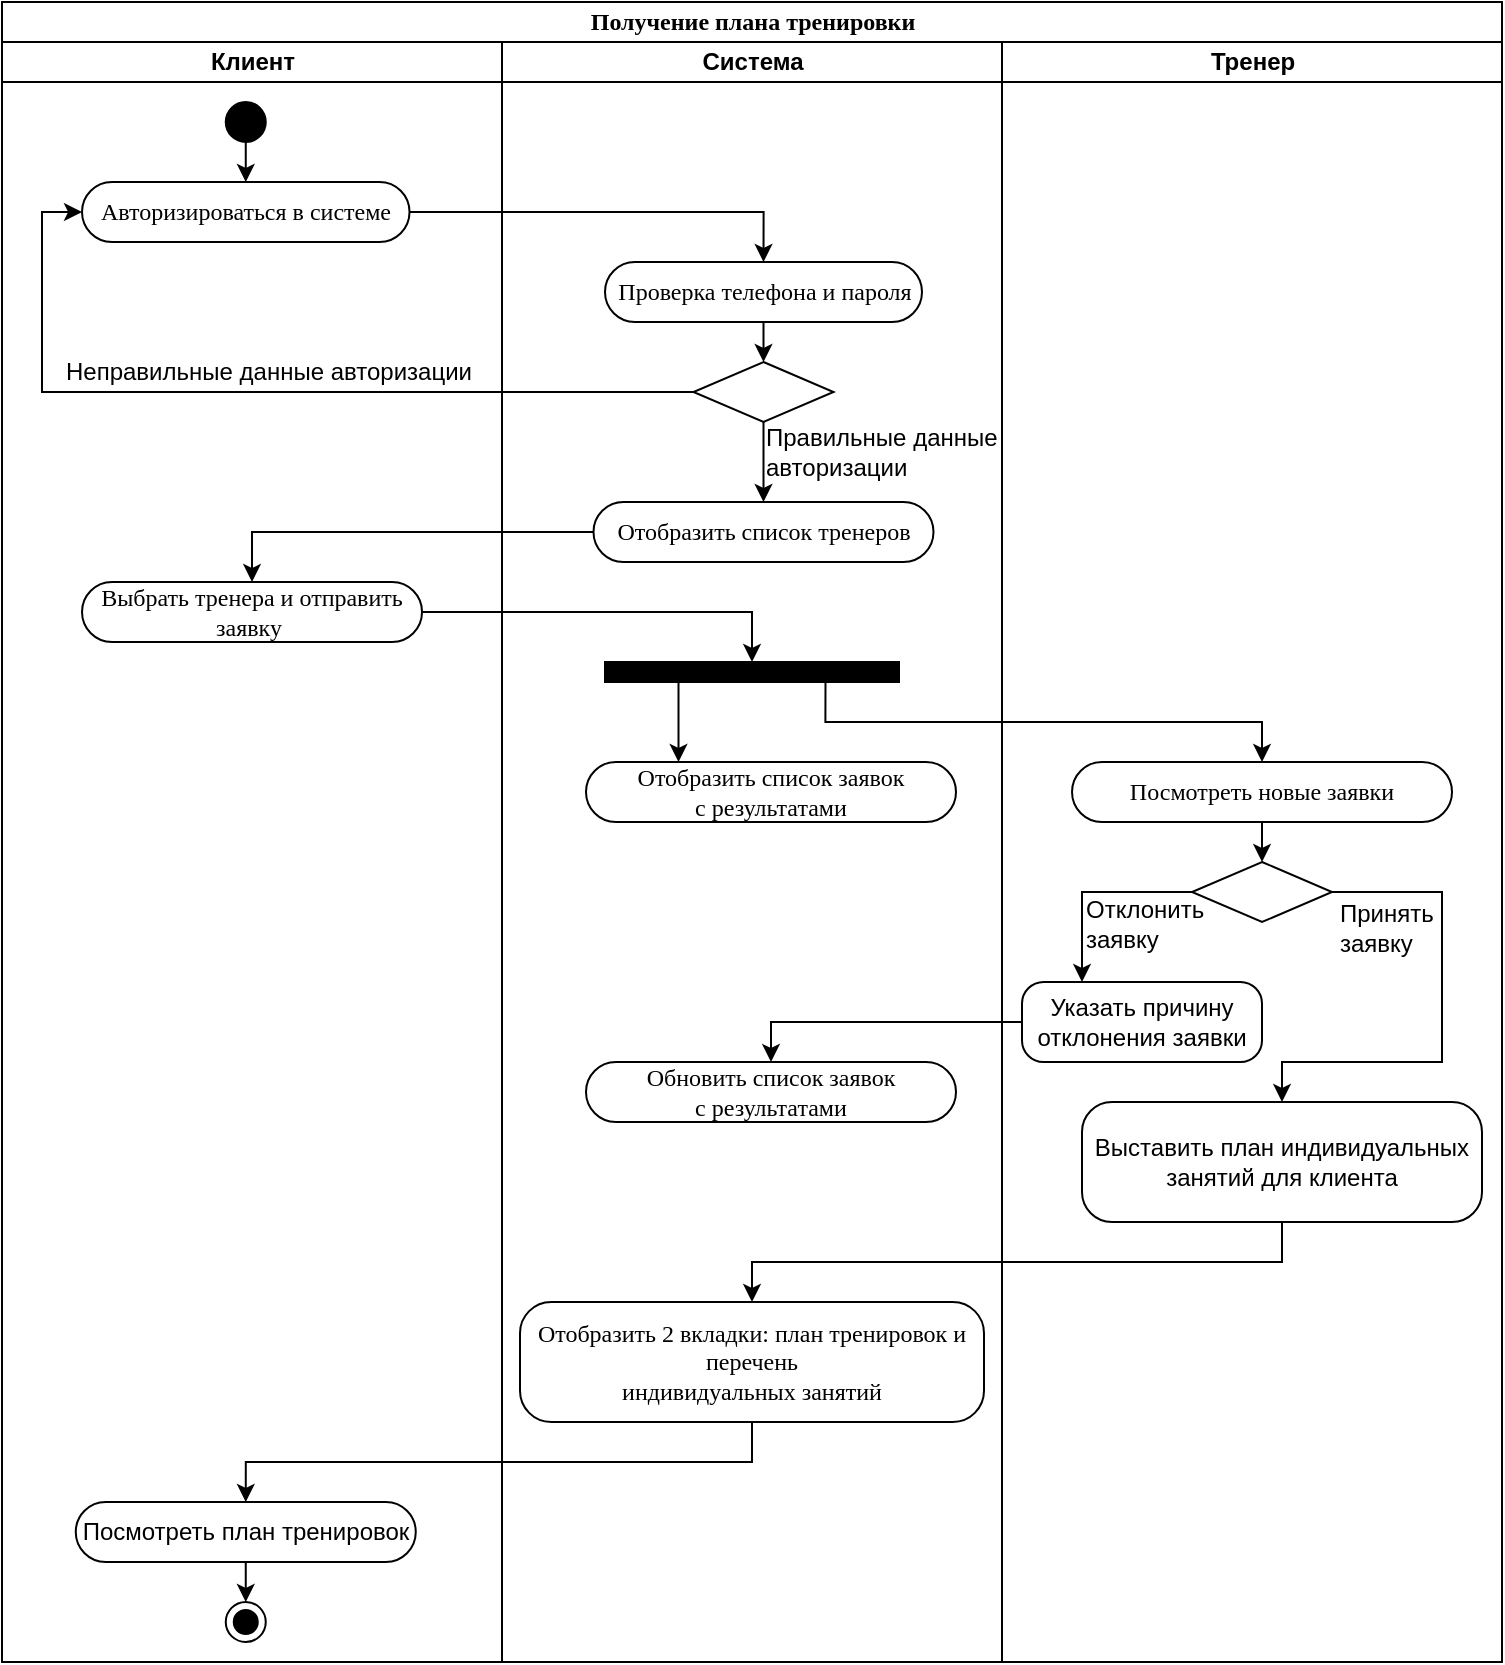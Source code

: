 <mxfile version="26.0.16">
  <diagram name="Page-1" id="0783ab3e-0a74-02c8-0abd-f7b4e66b4bec">
    <mxGraphModel dx="1793" dy="1055" grid="1" gridSize="10" guides="1" tooltips="1" connect="1" arrows="1" fold="1" page="1" pageScale="1" pageWidth="850" pageHeight="1100" background="none" math="0" shadow="0">
      <root>
        <mxCell id="0" />
        <mxCell id="1" parent="0" />
        <mxCell id="BuFhhme52-1ew22JaMJV-46" value="Получение плана тренировки" style="swimlane;html=1;childLayout=stackLayout;startSize=20;rounded=0;shadow=0;comic=0;labelBackgroundColor=none;strokeWidth=1;fontFamily=Verdana;fontSize=12;align=center;" parent="1" vertex="1">
          <mxGeometry x="30" y="30" width="750" height="830" as="geometry">
            <mxRectangle x="40" y="10" width="320" height="30" as="alternateBounds" />
          </mxGeometry>
        </mxCell>
        <mxCell id="BuFhhme52-1ew22JaMJV-47" value="Клиент" style="swimlane;html=1;startSize=20;" parent="BuFhhme52-1ew22JaMJV-46" vertex="1">
          <mxGeometry y="20" width="250" height="810" as="geometry" />
        </mxCell>
        <mxCell id="BuFhhme52-1ew22JaMJV-87" style="edgeStyle=orthogonalEdgeStyle;rounded=0;orthogonalLoop=1;jettySize=auto;html=1;exitX=0.5;exitY=1;exitDx=0;exitDy=0;entryX=0.5;entryY=0;entryDx=0;entryDy=0;" parent="BuFhhme52-1ew22JaMJV-47" source="BuFhhme52-1ew22JaMJV-50" target="BuFhhme52-1ew22JaMJV-51" edge="1">
          <mxGeometry relative="1" as="geometry" />
        </mxCell>
        <mxCell id="BuFhhme52-1ew22JaMJV-50" value="" style="ellipse;fillColor=strokeColor;html=1;" parent="BuFhhme52-1ew22JaMJV-47" vertex="1">
          <mxGeometry x="111.88" y="30" width="20" height="20" as="geometry" />
        </mxCell>
        <mxCell id="BuFhhme52-1ew22JaMJV-51" value="Авторизироваться в системе" style="rounded=1;whiteSpace=wrap;html=1;shadow=0;comic=0;labelBackgroundColor=none;strokeWidth=1;fontFamily=Verdana;fontSize=12;align=center;arcSize=50;" parent="BuFhhme52-1ew22JaMJV-47" vertex="1">
          <mxGeometry x="40.01" y="70" width="163.75" height="30" as="geometry" />
        </mxCell>
        <mxCell id="BuFhhme52-1ew22JaMJV-80" value="Неправильные данные авторизации" style="text;html=1;align=left;verticalAlign=middle;whiteSpace=wrap;rounded=0;" parent="BuFhhme52-1ew22JaMJV-47" vertex="1">
          <mxGeometry x="30" y="150" width="210" height="30" as="geometry" />
        </mxCell>
        <mxCell id="BuFhhme52-1ew22JaMJV-84" value="Выбрать тренера и отправить заявку&amp;nbsp;" style="rounded=1;whiteSpace=wrap;html=1;shadow=0;comic=0;labelBackgroundColor=none;strokeWidth=1;fontFamily=Verdana;fontSize=12;align=center;arcSize=50;" parent="BuFhhme52-1ew22JaMJV-47" vertex="1">
          <mxGeometry x="40.01" y="270" width="170" height="30" as="geometry" />
        </mxCell>
        <mxCell id="neyNL7gZb5XsgJYLjUJM-23" style="edgeStyle=orthogonalEdgeStyle;rounded=0;orthogonalLoop=1;jettySize=auto;html=1;exitX=0.5;exitY=1;exitDx=0;exitDy=0;entryX=0.5;entryY=0;entryDx=0;entryDy=0;" edge="1" parent="BuFhhme52-1ew22JaMJV-47" source="neyNL7gZb5XsgJYLjUJM-18" target="BuFhhme52-1ew22JaMJV-48">
          <mxGeometry relative="1" as="geometry" />
        </mxCell>
        <mxCell id="neyNL7gZb5XsgJYLjUJM-18" value="&lt;span style=&quot;font-family: Helvetica;&quot;&gt;Посмотреть план тренировок&lt;/span&gt;" style="rounded=1;whiteSpace=wrap;html=1;shadow=0;comic=0;labelBackgroundColor=none;strokeWidth=1;fontFamily=Verdana;fontSize=12;align=center;arcSize=50;" vertex="1" parent="BuFhhme52-1ew22JaMJV-47">
          <mxGeometry x="36.88" y="730" width="170" height="30" as="geometry" />
        </mxCell>
        <mxCell id="BuFhhme52-1ew22JaMJV-48" value="" style="ellipse;html=1;shape=endState;fillColor=strokeColor;" parent="BuFhhme52-1ew22JaMJV-47" vertex="1">
          <mxGeometry x="111.88" y="780" width="20" height="20" as="geometry" />
        </mxCell>
        <mxCell id="BuFhhme52-1ew22JaMJV-54" value="Система" style="swimlane;html=1;startSize=20;" parent="BuFhhme52-1ew22JaMJV-46" vertex="1">
          <mxGeometry x="250" y="20" width="250" height="810" as="geometry" />
        </mxCell>
        <mxCell id="BuFhhme52-1ew22JaMJV-82" style="edgeStyle=orthogonalEdgeStyle;rounded=0;orthogonalLoop=1;jettySize=auto;html=1;" parent="BuFhhme52-1ew22JaMJV-54" source="BuFhhme52-1ew22JaMJV-74" target="BuFhhme52-1ew22JaMJV-73" edge="1">
          <mxGeometry relative="1" as="geometry" />
        </mxCell>
        <mxCell id="BuFhhme52-1ew22JaMJV-74" value="" style="rhombus;whiteSpace=wrap;html=1;" parent="BuFhhme52-1ew22JaMJV-54" vertex="1">
          <mxGeometry x="95.75" y="160" width="70" height="30" as="geometry" />
        </mxCell>
        <mxCell id="BuFhhme52-1ew22JaMJV-78" style="edgeStyle=orthogonalEdgeStyle;rounded=0;orthogonalLoop=1;jettySize=auto;html=1;entryX=0.5;entryY=0;entryDx=0;entryDy=0;" parent="BuFhhme52-1ew22JaMJV-54" source="BuFhhme52-1ew22JaMJV-56" target="BuFhhme52-1ew22JaMJV-74" edge="1">
          <mxGeometry relative="1" as="geometry" />
        </mxCell>
        <mxCell id="BuFhhme52-1ew22JaMJV-56" value="Проверка телефона и пароля" style="rounded=1;whiteSpace=wrap;html=1;shadow=0;comic=0;labelBackgroundColor=none;strokeWidth=1;fontFamily=Verdana;fontSize=12;align=center;arcSize=50;" parent="BuFhhme52-1ew22JaMJV-54" vertex="1">
          <mxGeometry x="51.5" y="110" width="158.5" height="30" as="geometry" />
        </mxCell>
        <mxCell id="BuFhhme52-1ew22JaMJV-79" value="Правильные данные авторизации" style="text;html=1;align=left;verticalAlign=middle;whiteSpace=wrap;rounded=0;" parent="BuFhhme52-1ew22JaMJV-54" vertex="1">
          <mxGeometry x="130" y="190" width="120" height="30" as="geometry" />
        </mxCell>
        <mxCell id="BuFhhme52-1ew22JaMJV-73" value="Отобразить список тренеров" style="rounded=1;whiteSpace=wrap;html=1;shadow=0;comic=0;labelBackgroundColor=none;strokeWidth=1;fontFamily=Verdana;fontSize=12;align=center;arcSize=50;" parent="BuFhhme52-1ew22JaMJV-54" vertex="1">
          <mxGeometry x="45.75" y="230" width="170" height="30" as="geometry" />
        </mxCell>
        <mxCell id="BuFhhme52-1ew22JaMJV-88" style="edgeStyle=orthogonalEdgeStyle;rounded=0;orthogonalLoop=1;jettySize=auto;html=1;exitX=0.5;exitY=1;exitDx=0;exitDy=0;" parent="BuFhhme52-1ew22JaMJV-54" source="BuFhhme52-1ew22JaMJV-79" target="BuFhhme52-1ew22JaMJV-79" edge="1">
          <mxGeometry relative="1" as="geometry" />
        </mxCell>
        <mxCell id="BuFhhme52-1ew22JaMJV-91" value="Отобразить&amp;nbsp;список заявок&lt;div&gt;с результатами&lt;/div&gt;" style="rounded=1;whiteSpace=wrap;html=1;shadow=0;comic=0;labelBackgroundColor=none;strokeWidth=1;fontFamily=Verdana;fontSize=12;align=center;arcSize=50;" parent="BuFhhme52-1ew22JaMJV-54" vertex="1">
          <mxGeometry x="42" y="360" width="185" height="30" as="geometry" />
        </mxCell>
        <mxCell id="neyNL7gZb5XsgJYLjUJM-5" style="edgeStyle=orthogonalEdgeStyle;rounded=0;orthogonalLoop=1;jettySize=auto;html=1;exitX=0.25;exitY=1;exitDx=0;exitDy=0;entryX=0.25;entryY=0;entryDx=0;entryDy=0;" edge="1" parent="BuFhhme52-1ew22JaMJV-54" source="neyNL7gZb5XsgJYLjUJM-1" target="BuFhhme52-1ew22JaMJV-91">
          <mxGeometry relative="1" as="geometry" />
        </mxCell>
        <mxCell id="neyNL7gZb5XsgJYLjUJM-1" value="" style="whiteSpace=wrap;html=1;rounded=0;shadow=0;comic=0;labelBackgroundColor=none;strokeWidth=1;fillColor=#000000;fontFamily=Verdana;fontSize=12;align=center;rotation=0;" vertex="1" parent="BuFhhme52-1ew22JaMJV-54">
          <mxGeometry x="51.5" y="310" width="147" height="10" as="geometry" />
        </mxCell>
        <mxCell id="neyNL7gZb5XsgJYLjUJM-6" value="Обновить список заявок&lt;div&gt;с результатами&lt;/div&gt;" style="rounded=1;whiteSpace=wrap;html=1;shadow=0;comic=0;labelBackgroundColor=none;strokeWidth=1;fontFamily=Verdana;fontSize=12;align=center;arcSize=50;" vertex="1" parent="BuFhhme52-1ew22JaMJV-54">
          <mxGeometry x="42" y="510" width="185" height="30" as="geometry" />
        </mxCell>
        <mxCell id="neyNL7gZb5XsgJYLjUJM-15" value="&lt;font face=&quot;Verdana&quot;&gt;Отобразить 2 вкладки: план тренировок и перечень&lt;/font&gt;&lt;div&gt;&lt;span style=&quot;text-align: justify; background-color: transparent; color: light-dark(rgb(0, 0, 0), rgb(255, 255, 255));&quot;&gt;&lt;font face=&quot;Verdana&quot; style=&quot;&quot;&gt;индивидуальных занятий&lt;/font&gt;&lt;/span&gt;&lt;/div&gt;" style="rounded=1;whiteSpace=wrap;html=1;shadow=0;comic=0;labelBackgroundColor=none;strokeWidth=1;fontFamily=Verdana;fontSize=12;align=center;arcSize=26;" vertex="1" parent="BuFhhme52-1ew22JaMJV-54">
          <mxGeometry x="9" y="630" width="232" height="60" as="geometry" />
        </mxCell>
        <mxCell id="BuFhhme52-1ew22JaMJV-77" style="edgeStyle=orthogonalEdgeStyle;rounded=0;orthogonalLoop=1;jettySize=auto;html=1;entryX=0.5;entryY=0;entryDx=0;entryDy=0;" parent="BuFhhme52-1ew22JaMJV-46" source="BuFhhme52-1ew22JaMJV-51" target="BuFhhme52-1ew22JaMJV-56" edge="1">
          <mxGeometry relative="1" as="geometry" />
        </mxCell>
        <mxCell id="BuFhhme52-1ew22JaMJV-75" style="edgeStyle=orthogonalEdgeStyle;rounded=0;orthogonalLoop=1;jettySize=auto;html=1;exitX=0;exitY=0.5;exitDx=0;exitDy=0;entryX=0;entryY=0.5;entryDx=0;entryDy=0;" parent="BuFhhme52-1ew22JaMJV-46" source="BuFhhme52-1ew22JaMJV-74" target="BuFhhme52-1ew22JaMJV-51" edge="1">
          <mxGeometry relative="1" as="geometry">
            <mxPoint x="210" y="215" as="targetPoint" />
          </mxGeometry>
        </mxCell>
        <mxCell id="BuFhhme52-1ew22JaMJV-85" style="edgeStyle=orthogonalEdgeStyle;rounded=0;orthogonalLoop=1;jettySize=auto;html=1;entryX=0.5;entryY=0;entryDx=0;entryDy=0;" parent="BuFhhme52-1ew22JaMJV-46" source="BuFhhme52-1ew22JaMJV-73" target="BuFhhme52-1ew22JaMJV-84" edge="1">
          <mxGeometry relative="1" as="geometry" />
        </mxCell>
        <mxCell id="BuFhhme52-1ew22JaMJV-86" style="edgeStyle=orthogonalEdgeStyle;rounded=0;orthogonalLoop=1;jettySize=auto;html=1;entryX=0.5;entryY=0;entryDx=0;entryDy=0;" parent="BuFhhme52-1ew22JaMJV-46" source="BuFhhme52-1ew22JaMJV-84" target="neyNL7gZb5XsgJYLjUJM-1" edge="1">
          <mxGeometry relative="1" as="geometry" />
        </mxCell>
        <mxCell id="neyNL7gZb5XsgJYLjUJM-2" style="edgeStyle=orthogonalEdgeStyle;rounded=0;orthogonalLoop=1;jettySize=auto;html=1;exitX=0.75;exitY=1;exitDx=0;exitDy=0;entryX=0.5;entryY=0;entryDx=0;entryDy=0;" edge="1" parent="BuFhhme52-1ew22JaMJV-46" source="neyNL7gZb5XsgJYLjUJM-1" target="BuFhhme52-1ew22JaMJV-60">
          <mxGeometry relative="1" as="geometry" />
        </mxCell>
        <mxCell id="BuFhhme52-1ew22JaMJV-58" value="Тренер" style="swimlane;html=1;startSize=20;" parent="BuFhhme52-1ew22JaMJV-46" vertex="1">
          <mxGeometry x="500" y="20" width="250" height="810" as="geometry" />
        </mxCell>
        <mxCell id="neyNL7gZb5XsgJYLjUJM-8" style="edgeStyle=orthogonalEdgeStyle;rounded=0;orthogonalLoop=1;jettySize=auto;html=1;exitX=1;exitY=0.5;exitDx=0;exitDy=0;entryX=0.5;entryY=0;entryDx=0;entryDy=0;" edge="1" parent="BuFhhme52-1ew22JaMJV-58" source="BuFhhme52-1ew22JaMJV-59" target="BuFhhme52-1ew22JaMJV-71">
          <mxGeometry relative="1" as="geometry">
            <mxPoint x="216.5" y="549" as="targetPoint" />
            <Array as="points">
              <mxPoint x="220" y="425" />
              <mxPoint x="220" y="510" />
              <mxPoint x="140" y="510" />
            </Array>
          </mxGeometry>
        </mxCell>
        <mxCell id="BuFhhme52-1ew22JaMJV-59" value="" style="rhombus;whiteSpace=wrap;html=1;" parent="BuFhhme52-1ew22JaMJV-58" vertex="1">
          <mxGeometry x="95.01" y="410" width="70" height="30" as="geometry" />
        </mxCell>
        <mxCell id="BuFhhme52-1ew22JaMJV-60" value="Посмотреть новые заявки" style="rounded=1;whiteSpace=wrap;html=1;shadow=0;comic=0;labelBackgroundColor=none;strokeWidth=1;fontFamily=Verdana;fontSize=12;align=center;arcSize=50;" parent="BuFhhme52-1ew22JaMJV-58" vertex="1">
          <mxGeometry x="35.01" y="360" width="190" height="30" as="geometry" />
        </mxCell>
        <mxCell id="BuFhhme52-1ew22JaMJV-61" style="edgeStyle=orthogonalEdgeStyle;rounded=0;orthogonalLoop=1;jettySize=auto;html=1;exitX=0.5;exitY=1;exitDx=0;exitDy=0;entryX=0.5;entryY=0;entryDx=0;entryDy=0;" parent="BuFhhme52-1ew22JaMJV-58" source="BuFhhme52-1ew22JaMJV-60" target="BuFhhme52-1ew22JaMJV-59" edge="1">
          <mxGeometry relative="1" as="geometry" />
        </mxCell>
        <mxCell id="BuFhhme52-1ew22JaMJV-63" value="Отклонить заявку" style="text;html=1;align=left;verticalAlign=middle;whiteSpace=wrap;rounded=0;" parent="BuFhhme52-1ew22JaMJV-58" vertex="1">
          <mxGeometry x="40" y="426" width="70" height="30" as="geometry" />
        </mxCell>
        <mxCell id="BuFhhme52-1ew22JaMJV-72" value="&lt;span style=&quot;font-family: Helvetica;&quot;&gt;Указать причину отклонения заявки&lt;/span&gt;" style="rounded=1;whiteSpace=wrap;html=1;shadow=0;comic=0;labelBackgroundColor=none;strokeWidth=1;fontFamily=Verdana;fontSize=12;align=center;arcSize=27;" parent="BuFhhme52-1ew22JaMJV-58" vertex="1">
          <mxGeometry x="10" y="470" width="120" height="40" as="geometry" />
        </mxCell>
        <mxCell id="BuFhhme52-1ew22JaMJV-71" value="&lt;span style=&quot;font-family: Helvetica;&quot;&gt;Выставить план&amp;nbsp;&lt;/span&gt;&lt;span style=&quot;color: light-dark(rgb(0, 0, 0), rgb(255, 255, 255)); font-family: Helvetica; background-color: transparent;&quot;&gt;индивидуальных занятий для клиента&lt;/span&gt;" style="rounded=1;whiteSpace=wrap;html=1;shadow=0;comic=0;labelBackgroundColor=none;strokeWidth=1;fontFamily=Verdana;fontSize=12;align=center;arcSize=25;" parent="BuFhhme52-1ew22JaMJV-58" vertex="1">
          <mxGeometry x="40" y="530" width="200" height="60" as="geometry" />
        </mxCell>
        <mxCell id="BuFhhme52-1ew22JaMJV-89" style="edgeStyle=orthogonalEdgeStyle;rounded=0;orthogonalLoop=1;jettySize=auto;html=1;exitX=0;exitY=0.5;exitDx=0;exitDy=0;entryX=0.25;entryY=0;entryDx=0;entryDy=0;" parent="BuFhhme52-1ew22JaMJV-58" source="BuFhhme52-1ew22JaMJV-59" target="BuFhhme52-1ew22JaMJV-72" edge="1">
          <mxGeometry relative="1" as="geometry">
            <mxPoint x="-30" y="510" as="targetPoint" />
          </mxGeometry>
        </mxCell>
        <mxCell id="neyNL7gZb5XsgJYLjUJM-7" value="Принять заявку" style="text;html=1;align=left;verticalAlign=middle;whiteSpace=wrap;rounded=0;" vertex="1" parent="BuFhhme52-1ew22JaMJV-58">
          <mxGeometry x="167" y="428" width="60" height="30" as="geometry" />
        </mxCell>
        <mxCell id="neyNL7gZb5XsgJYLjUJM-12" style="edgeStyle=orthogonalEdgeStyle;rounded=0;orthogonalLoop=1;jettySize=auto;html=1;entryX=0.5;entryY=0;entryDx=0;entryDy=0;" edge="1" parent="BuFhhme52-1ew22JaMJV-46" source="BuFhhme52-1ew22JaMJV-72" target="neyNL7gZb5XsgJYLjUJM-6">
          <mxGeometry relative="1" as="geometry" />
        </mxCell>
        <mxCell id="neyNL7gZb5XsgJYLjUJM-20" style="edgeStyle=orthogonalEdgeStyle;rounded=0;orthogonalLoop=1;jettySize=auto;html=1;exitX=0.5;exitY=1;exitDx=0;exitDy=0;entryX=0.5;entryY=0;entryDx=0;entryDy=0;" edge="1" parent="BuFhhme52-1ew22JaMJV-46" source="neyNL7gZb5XsgJYLjUJM-15" target="neyNL7gZb5XsgJYLjUJM-18">
          <mxGeometry relative="1" as="geometry" />
        </mxCell>
        <mxCell id="neyNL7gZb5XsgJYLjUJM-22" style="edgeStyle=orthogonalEdgeStyle;rounded=0;orthogonalLoop=1;jettySize=auto;html=1;entryX=0.5;entryY=0;entryDx=0;entryDy=0;" edge="1" parent="BuFhhme52-1ew22JaMJV-46" source="BuFhhme52-1ew22JaMJV-71" target="neyNL7gZb5XsgJYLjUJM-15">
          <mxGeometry relative="1" as="geometry">
            <Array as="points">
              <mxPoint x="640" y="630" />
              <mxPoint x="375" y="630" />
            </Array>
          </mxGeometry>
        </mxCell>
      </root>
    </mxGraphModel>
  </diagram>
</mxfile>
